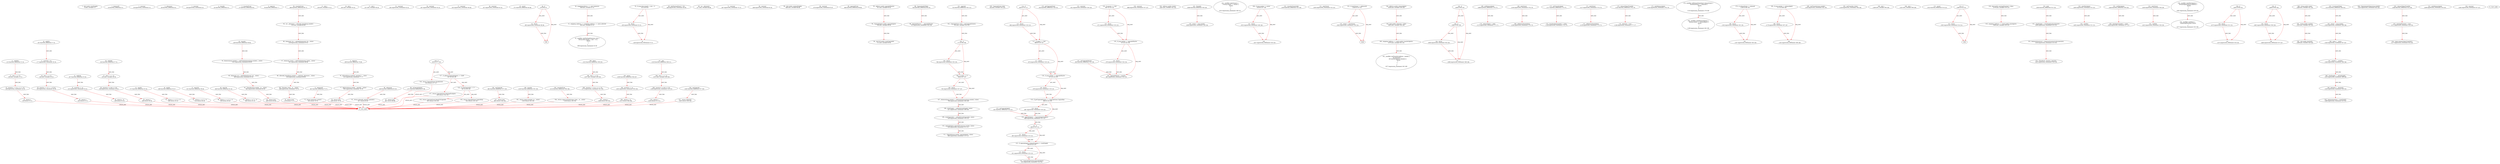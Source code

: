 digraph  {
9 [label="1_ uint public totalSupply;\n9-new_variable-2-2", type_label=new_variable];
14 [label="2_ balanceOf\n14-function_definition-3-3", type_label=function_definition];
20 [label="2_ constant\n20-expression_statement-3-3", type_label=expression_statement];
26 [label="3_ allowance\n26-function_definition-4-4", type_label=function_definition];
36 [label="3_ constant\n36-expression_statement-4-4", type_label=expression_statement];
42 [label="4_ transfer\n42-function_definition-5-5", type_label=function_definition];
57 [label="5_ transferFrom\n57-function_definition-6-6", type_label=function_definition];
76 [label="6_ approve\n76-function_definition-7-7", type_label=function_definition];
122 [label="11_ safeMul\n122-function_definition-12-16", type_label=function_definition];
138 [label="12_ uint c = a * b;\n138-new_variable-13-13", type_label=new_variable];
139 [label="12_ uint c\n139-new_variable-13-13", type_label=new_variable];
146 [label="13_ assert(a == 0 || c / a == b);\n146-expression_statement-14-14", type_label=expression_statement];
159 [label="14_ return c;\n159-return-15-15", type_label=return];
161 [label="16_ safeDiv\n161-function_definition-17-22", type_label=function_definition];
177 [label="17_ assert(b > 0);\n177-expression_statement-18-18", type_label=expression_statement];
184 [label="18_ uint c = a / b;\n184-new_variable-19-19", type_label=new_variable];
185 [label="18_ uint c\n185-new_variable-19-19", type_label=new_variable];
192 [label="19_ assert(a == b * c + a % b);\n192-expression_statement-20-20", type_label=expression_statement];
205 [label="20_ return c;\n205-return-21-21", type_label=return];
207 [label="22_ safeSub\n207-function_definition-23-26", type_label=function_definition];
223 [label="23_ assert(b <= a);\n223-expression_statement-24-24", type_label=expression_statement];
230 [label="24_ return a - b;\n230-return-25-25", type_label=return];
234 [label="26_ safeAdd\n234-function_definition-27-31", type_label=function_definition];
250 [label="27_ uint c = a + b;\n250-new_variable-28-28", type_label=new_variable];
251 [label="27_ uint c\n251-new_variable-28-28", type_label=new_variable];
258 [label="28_ assert(c>=a && c>=b);\n258-expression_statement-29-29", type_label=expression_statement];
269 [label="29_ return c;\n269-return-30-30", type_label=return];
271 [label="31_ max64\n271-function_definition-32-34", type_label=function_definition];
282 [label="31_ constant\n282-expression_statement-32-32", type_label=expression_statement];
289 [label="32_ return a >= b ? a : b;\n289-return-33-33", type_label=return];
296 [label="34_ min64\n296-function_definition-35-37", type_label=function_definition];
307 [label="34_ constant\n307-expression_statement-35-35", type_label=expression_statement];
314 [label="35_ return a < b ? a : b;\n314-return-36-36", type_label=return];
321 [label="37_ max256\n321-function_definition-38-40", type_label=function_definition];
332 [label="37_ constant\n332-expression_statement-38-38", type_label=expression_statement];
339 [label="38_ return a >= b ? a : b;\n339-return-39-39", type_label=return];
346 [label="40_ min256\n346-function_definition-41-43", type_label=function_definition];
357 [label="40_ constant\n357-expression_statement-41-41", type_label=expression_statement];
364 [label="41_ return a < b ? a : b;\n364-return-42-42", type_label=return];
371 [label="43_ assert\n371-function_definition-44-48", type_label=function_definition];
379 [label="44_ if\n379-if-45-47", type_label=if];
383 [label="45_ throw;\n383-expression_statement-46-46", type_label=expression_statement];
394 [label="50_ mapping(address => uint) balances;\n394-new_variable-51-51", type_label=new_variable];
400 [label="51_ mapping (address => mapping (address => uint)) allowed;\n400-new_variable-52-52", type_label=new_variable];
408 [label="52_ modifier onlyPayloadSize(uint size) {\n     if(msg.data.length < size + 4) {\n       throw;\n     }\n     _;\n  }\n408-expression_statement-53-58", type_label=expression_statement];
415 [label="53_ if_msg.data.length < size + 4\n415-if-54-56", type_label=if];
426 [label="54_ throw;\n426-expression_statement-55-55", type_label=expression_statement];
428 [label="56_ _;\n428-expression_statement-57-57", type_label=expression_statement];
430 [label="58_ transfer\n430-function_definition-59-64", type_label=function_definition];
440 [label="58_ onlyPayloadSize(2 * 32)\n440-expression_statement-59-59", type_label=expression_statement];
452 [label="59_ balances[msg.sender] = safeSub(balances[msg.sender], _value);\n452-expression_statement-60-60", type_label=expression_statement];
469 [label="60_ balances[_to] = safeAdd(balances[_to], _value);\n469-expression_statement-61-61", type_label=expression_statement];
482 [label="61_ Transfer(msg.sender, _to, _value);\n482-expression_statement-62-62", type_label=expression_statement];
493 [label="62_ return true;\n493-return-63-63", type_label=return];
496 [label="64_ transferFrom\n496-function_definition-65-72", type_label=function_definition];
516 [label="65_ var _allowance = allowed[_from][msg.sender];\n516-new_variable-66-66", type_label=new_variable];
517 [label="65_ var _allowance\n517-new_variable-66-66", type_label=new_variable];
528 [label="66_ balances[_to] = safeAdd(balances[_to], _value);\n528-expression_statement-67-67", type_label=expression_statement];
541 [label="67_ balances[_from] = safeSub(balances[_from], _value);\n541-expression_statement-68-68", type_label=expression_statement];
554 [label="68_ allowed[_from][msg.sender] = safeSub(_allowance, _value);\n554-expression_statement-69-69", type_label=expression_statement];
569 [label="69_ Transfer(_from, _to, _value);\n569-expression_statement-70-70", type_label=expression_statement];
578 [label="70_ return true;\n578-return-71-71", type_label=return];
581 [label="72_ balanceOf\n581-function_definition-73-75", type_label=function_definition];
587 [label="72_ constant\n587-expression_statement-73-73", type_label=expression_statement];
595 [label="73_ return balances[_owner];\n595-return-74-74", type_label=return];
599 [label="75_ approve\n599-function_definition-76-80", type_label=function_definition];
615 [label="76_ allowed[msg.sender][_spender] = _value;\n615-expression_statement-77-77", type_label=expression_statement];
625 [label="77_ Approval(msg.sender, _spender, _value);\n625-expression_statement-78-78", type_label=expression_statement];
636 [label="78_ return true;\n636-return-79-79", type_label=return];
639 [label="80_ allowance\n639-function_definition-81-83", type_label=function_definition];
649 [label="80_ constant\n649-expression_statement-81-81", type_label=expression_statement];
657 [label="81_ return allowed[_owner][_spender];\n657-return-82-82", type_label=return];
666 [label="85_ uint public originalSupply;\n666-new_variable-86-86", type_label=new_variable];
671 [label="86_ isUpgradeAgent\n671-function_definition-87-89", type_label=function_definition];
674 [label="86_ constant\n674-expression_statement-87-87", type_label=expression_statement];
681 [label="87_ return true;\n681-return-88-88", type_label=return];
684 [label="89_ upgradeFrom\n684-function_definition-90-90", type_label=function_definition];
701 [label="92_ address public upgradeMaster;\n701-new_variable-93-93", type_label=new_variable];
706 [label="93_ UpgradeAgent public upgradeAgent;\n706-new_variable-94-94", type_label=new_variable];
712 [label="94_ uint256 public totalUpgraded;\n712-new_variable-95-95", type_label=new_variable];
744 [label="98_ UpgradeableToken\n744-function_definition-99-101", type_label=function_definition];
751 [label="99_ upgradeMaster = _upgradeMaster;\n751-expression_statement-100-100", type_label=expression_statement];
755 [label="101_ upgrade\n755-function_definition-102-113", type_label=function_definition];
763 [label="102_ UpgradeState state = getUpgradeState();\n763-new_variable-103-103", type_label=new_variable];
764 [label="102_ UpgradeState state\n764-new_variable-103-103", type_label=new_variable];
771 [label="103_ if\n771-if-104-106", type_label=if];
786 [label="104_ throw;\n786-expression_statement-105-105", type_label=expression_statement];
788 [label="106_ if_value == 0\n788-if-107-107", type_label=if];
792 [label="106_ throw;\n792-expression_statement-107-107", type_label=expression_statement];
794 [label="107_ balances[msg.sender] = safeSub(balances[msg.sender], value);\n794-expression_statement-108-108", type_label=expression_statement];
811 [label="108_ totalSupply = safeSub(totalSupply, value);\n811-expression_statement-109-109", type_label=expression_statement];
820 [label="109_ totalUpgraded = safeAdd(totalUpgraded, value);\n820-expression_statement-110-110", type_label=expression_statement];
829 [label="110_ upgradeAgent.upgradeFrom(msg.sender, value);\n829-expression_statement-111-111", type_label=expression_statement];
840 [label="111_ Upgrade(msg.sender, upgradeAgent, value);\n840-expression_statement-112-112", type_label=expression_statement];
851 [label="113_ setUpgradeAgent\n851-function_definition-114-125", type_label=function_definition];
859 [label="114_ if\n859-if-115-117", type_label=if];
864 [label="115_ throw;\n864-expression_statement-116-116", type_label=expression_statement];
866 [label="117_ if_agent == 0x0\n866-if-118-118", type_label=if];
870 [label="117_ throw;\n870-expression_statement-118-118", type_label=expression_statement];
872 [label="118_ if_msg.sender != upgradeMaster\n872-if-119-119", type_label=if];
878 [label="118_ throw;\n878-expression_statement-119-119", type_label=expression_statement];
880 [label="119_ if_getUpgradeState() == UpgradeState.Upgrading\n880-if-120-120", type_label=if];
887 [label="119_ throw;\n887-expression_statement-120-120", type_label=expression_statement];
889 [label="120_ upgradeAgent = UpgradeAgent(agent);\n889-expression_statement-121-121", type_label=expression_statement];
896 [label="121_ if\n896-if-122-122", type_label=if];
902 [label="121_ throw;\n902-expression_statement-122-122", type_label=expression_statement];
904 [label="122_ if_upgradeAgent.originalSupply() != totalSupply\n904-if-123-123", type_label=if];
911 [label="122_ throw;\n911-expression_statement-123-123", type_label=expression_statement];
913 [label="123_ UpgradeAgentSet(upgradeAgent);\n913-expression_statement-124-124", type_label=expression_statement];
918 [label="125_ getUpgradeState\n918-function_definition-126-131", type_label=function_definition];
921 [label="125_ constant\n921-expression_statement-126-126", type_label=expression_statement];
929 [label="126_ if\n929-if-127-130", type_label=if];
933 [label="126_ return UpgradeState.NotAllowed;\n933-return-127-127", type_label=return];
937 [label="127_ if_address(upgradeAgent) == 0x00\n937-if-128-130", type_label=if];
943 [label="127_ return UpgradeState.WaitingForAgent;\n943-return-128-128", type_label=return];
947 [label="128_ if_totalUpgraded == 0\n947-if-129-130", type_label=if];
951 [label="128_ return UpgradeState.ReadyToUpgrade;\n951-return-129-129", type_label=return];
955 [label="129_ return UpgradeState.Upgrading;\n955-return-130-130", type_label=return];
959 [label="131_ setUpgradeMaster\n959-function_definition-132-136", type_label=function_definition];
967 [label="132_ if_master == 0x0\n967-if-133-133", type_label=if];
971 [label="132_ throw;\n971-expression_statement-133-133", type_label=expression_statement];
973 [label="133_ if_msg.sender != upgradeMaster\n973-if-134-134", type_label=if];
979 [label="133_ throw;\n979-expression_statement-134-134", type_label=expression_statement];
981 [label="134_ upgradeMaster = master;\n981-expression_statement-135-135", type_label=expression_statement];
985 [label="136_ canUpgrade\n985-function_definition-137-139", type_label=function_definition];
988 [label="136_ constant\n988-expression_statement-137-137", type_label=expression_statement];
995 [label="137_ return true;\n995-return-138-138", type_label=return];
1001 [label="141_ address public owner;\n1001-new_variable-142-142", type_label=new_variable];
1006 [label="142_ Ownable\n1006-function_definition-143-145", type_label=function_definition];
1009 [label="143_ owner = msg.sender;\n1009-expression_statement-144-144", type_label=expression_statement];
1015 [label="145_ modifier onlyOwner() {\n    if (msg.sender != owner) {\n      throw;\n    }\n    _;\n  }\n1015-expression_statement-146-151", type_label=expression_statement];
1018 [label="146_ if_msg.sender != owner\n1018-if-147-149", type_label=if];
1025 [label="147_ throw;\n1025-expression_statement-148-148", type_label=expression_statement];
1027 [label="149_ _;\n1027-expression_statement-150-150", type_label=expression_statement];
1029 [label="151_ transferOwnership\n1029-function_definition-152-156", type_label=function_definition];
1035 [label="151_ onlyOwner\n1035-expression_statement-152-152", type_label=expression_statement];
1038 [label="152_ if_newOwner != address(0)\n1038-if-153-155", type_label=if];
1045 [label="153_ owner = newOwner;\n1045-expression_statement-154-154", type_label=expression_statement];
1058 [label="158_ address public releaseAgent;\n1058-new_variable-159-159", type_label=new_variable];
1063 [label="159_ bool public released = false;\n1063-new_variable-160-160", type_label=new_variable];
1070 [label="160_ mapping (address => bool) public transferAgents;\n1070-new_variable-161-161", type_label=new_variable];
1077 [label="161_ modifier canTransfer(address _sender) {\n    if(!released) {\n        if(!transferAgents[_sender]) {\n            throw;\n        }\n    }\n    _;\n  }\n1077-expression_statement-162-169", type_label=expression_statement];
1084 [label="162_ if\n1084-if-163-167", type_label=if];
1088 [label="163_ if\n1088-if-164-166", type_label=if];
1094 [label="164_ throw;\n1094-expression_statement-165-165", type_label=expression_statement];
1096 [label="167_ _;\n1096-expression_statement-168-168", type_label=expression_statement];
1098 [label="169_ setReleaseAgent\n1098-function_definition-170-172", type_label=function_definition];
1104 [label="169_ onlyOwner\n1104-expression_statement-170-170", type_label=expression_statement];
1106 [label="169_ inReleaseState(false)\n1106-expression_statement-170-170", type_label=expression_statement];
1113 [label="170_ releaseAgent = addr;\n1113-expression_statement-171-171", type_label=expression_statement];
1117 [label="172_ setTransferAgent\n1117-function_definition-173-175", type_label=function_definition];
1127 [label="172_ onlyOwner\n1127-expression_statement-173-173", type_label=expression_statement];
1129 [label="172_ inReleaseState(false)\n1129-expression_statement-173-173", type_label=expression_statement];
1136 [label="173_ transferAgents[addr] = state;\n1136-expression_statement-174-174", type_label=expression_statement];
1142 [label="175_ releaseTokenTransfer\n1142-function_definition-176-178", type_label=function_definition];
1145 [label="175_ onlyReleaseAgent\n1145-expression_statement-176-176", type_label=expression_statement];
1148 [label="176_ released = true;\n1148-expression_statement-177-177", type_label=expression_statement];
1153 [label="178_ modifier inReleaseState(bool releaseState) {\n    if(releaseState != released) {\n        throw;\n    }\n    _;\n  }\n1153-expression_statement-179-184", type_label=expression_statement];
1160 [label="179_ if_releaseState != released\n1160-if-180-182", type_label=if];
1165 [label="180_ throw;\n1165-expression_statement-181-181", type_label=expression_statement];
1167 [label="182_ _;\n1167-expression_statement-183-183", type_label=expression_statement];
1169 [label="184_ modifier onlyReleaseAgent() {\n    if(msg.sender != releaseAgent) {\n        throw;\n    }\n    _;\n  }\n1169-expression_statement-185-190", type_label=expression_statement];
1172 [label="185_ if_msg.sender != releaseAgent\n1172-if-186-188", type_label=if];
1179 [label="186_ throw;\n1179-expression_statement-187-187", type_label=expression_statement];
1181 [label="188_ _;\n1181-expression_statement-189-189", type_label=expression_statement];
1183 [label="190_ transfer\n1183-function_definition-191-193", type_label=function_definition];
1193 [label="190_ canTransfer(msg.sender)\n1193-expression_statement-191-191", type_label=expression_statement];
1205 [label="191_ return super.transfer(_to, _value);\n1205-return-192-192", type_label=return];
1214 [label="193_ transferFrom\n1214-function_definition-194-196", type_label=function_definition];
1228 [label="193_ canTransfer(_from)\n1228-expression_statement-194-194", type_label=expression_statement];
1238 [label="194_ return super.transferFrom(_from, _to, _value);\n1238-return-195-195", type_label=return];
1252 [label="198_ times\n1252-function_definition-199-203", type_label=function_definition];
1267 [label="199_ uint c = a * b;\n1267-new_variable-200-200", type_label=new_variable];
1268 [label="199_ uint c\n1268-new_variable-200-200", type_label=new_variable];
1275 [label="200_ assert(a == 0 || c / a == b);\n1275-expression_statement-201-201", type_label=expression_statement];
1288 [label="201_ return c;\n1288-return-202-202", type_label=return];
1290 [label="203_ minus\n1290-function_definition-204-207", type_label=function_definition];
1305 [label="204_ assert(b <= a);\n1305-expression_statement-205-205", type_label=expression_statement];
1312 [label="205_ return a - b;\n1312-return-206-206", type_label=return];
1316 [label="207_ plus\n1316-function_definition-208-212", type_label=function_definition];
1331 [label="208_ uint c = a + b;\n1331-new_variable-209-209", type_label=new_variable];
1332 [label="208_ uint c\n1332-new_variable-209-209", type_label=new_variable];
1339 [label="209_ assert(c>=a && c>=b);\n1339-expression_statement-210-210", type_label=expression_statement];
1350 [label="210_ return c;\n1350-return-211-211", type_label=return];
1352 [label="212_ assert\n1352-function_definition-213-215", type_label=function_definition];
1360 [label="213_ if\n1360-if-214-214", type_label=if];
1363 [label="213_ throw;\n1363-expression_statement-214-214", type_label=expression_statement];
1379 [label="218_ bool public mintingFinished = false;\n1379-new_variable-219-219", type_label=new_variable];
1386 [label="219_ mapping (address => bool) public mintAgents;\n1386-new_variable-220-220", type_label=new_variable];
1393 [label="220_ mint\n1393-function_definition-221-225", type_label=function_definition];
1403 [label="220_ onlyMintAgent\n1403-expression_statement-221-221", type_label=expression_statement];
1405 [label="220_ canMint\n1405-expression_statement-221-221", type_label=expression_statement];
1409 [label="221_ totalSupply = totalSupply.plus(amount);\n1409-expression_statement-222-222", type_label=expression_statement];
1418 [label="222_ balances[receiver] = balances[receiver].plus(amount);\n1418-expression_statement-223-223", type_label=expression_statement];
1431 [label="223_ Transfer(0, receiver, amount);\n1431-expression_statement-224-224", type_label=expression_statement];
1440 [label="225_ setMintAgent\n1440-function_definition-226-228", type_label=function_definition];
1450 [label="225_ onlyOwner\n1450-expression_statement-226-226", type_label=expression_statement];
1452 [label="225_ canMint\n1452-expression_statement-226-226", type_label=expression_statement];
1456 [label="226_ mintAgents[addr] = state;\n1456-expression_statement-227-227", type_label=expression_statement];
1462 [label="228_ modifier onlyMintAgent() {\n    if(!mintAgents[msg.sender]) {\n        throw;\n    }\n    _;\n  }\n1462-expression_statement-229-234", type_label=expression_statement];
1465 [label="229_ if\n1465-if-230-232", type_label=if];
1473 [label="230_ throw;\n1473-expression_statement-231-231", type_label=expression_statement];
1475 [label="232_ _;\n1475-expression_statement-233-233", type_label=expression_statement];
1477 [label="234_ modifier canMint() {\n    if(mintingFinished) throw;\n    _;\n  }\n1477-expression_statement-235-238", type_label=expression_statement];
1480 [label="235_ if\n1480-if-236-236", type_label=if];
1482 [label="235_ throw;\n1482-expression_statement-236-236", type_label=expression_statement];
1484 [label="236_ _;\n1484-expression_statement-237-237", type_label=expression_statement];
1498 [label="240_ string public name;\n1498-new_variable-241-241", type_label=new_variable];
1503 [label="241_ string public symbol;\n1503-new_variable-242-242", type_label=new_variable];
1508 [label="242_ uint public decimals;\n1508-new_variable-243-243", type_label=new_variable];
1513 [label="243_ CrowdsaleToken\n1513-function_definition-244-252", type_label=function_definition];
1531 [label="244_ UpgradeableToken(msg.sender)\n1531-expression_statement-245-245", type_label=expression_statement];
1538 [label="245_ owner = msg.sender;\n1538-expression_statement-246-246", type_label=expression_statement];
1544 [label="246_ name = _name;\n1544-expression_statement-247-247", type_label=expression_statement];
1548 [label="247_ symbol = _symbol;\n1548-expression_statement-248-248", type_label=expression_statement];
1552 [label="248_ totalSupply = _initialSupply;\n1552-expression_statement-249-249", type_label=expression_statement];
1556 [label="249_ decimals = _decimals;\n1556-expression_statement-250-250", type_label=expression_statement];
1560 [label="250_ balances[owner] = totalSupply;\n1560-expression_statement-251-251", type_label=expression_statement];
1566 [label="252_ releaseTokenTransfer\n1566-function_definition-253-256", type_label=function_definition];
1569 [label="252_ onlyReleaseAgent\n1569-expression_statement-253-253", type_label=expression_statement];
1572 [label="253_ mintingFinished = true;\n1572-expression_statement-254-254", type_label=expression_statement];
1577 [label="254_ super.releaseTokenTransfer();\n1577-expression_statement-255-255", type_label=expression_statement];
1582 [label="256_ canUpgrade\n1582-function_definition-257-259", type_label=function_definition];
1585 [label="256_ constant\n1585-expression_statement-257-257", type_label=expression_statement];
1592 [label="257_ return released;\n1592-return-258-258", type_label=return];
1 [label="0_ start_node", type_label=start];
2 [label="0_ exit_node", type_label=exit];
385;
1049;
1365;
122 -> 138  [color=red, controlflow_type=next_line, edge_type=CFG_edge, key=0, label=next_line];
138 -> 146  [color=red, controlflow_type=next_line, edge_type=CFG_edge, key=0, label=next_line];
146 -> 159  [color=red, controlflow_type=next_line, edge_type=CFG_edge, key=0, label=next_line];
159 -> 2  [color=red, controlflow_type=return_exit, edge_type=CFG_edge, key=0, label=return_exit];
161 -> 177  [color=red, controlflow_type=next_line, edge_type=CFG_edge, key=0, label=next_line];
177 -> 184  [color=red, controlflow_type=next_line, edge_type=CFG_edge, key=0, label=next_line];
184 -> 192  [color=red, controlflow_type=next_line, edge_type=CFG_edge, key=0, label=next_line];
192 -> 205  [color=red, controlflow_type=next_line, edge_type=CFG_edge, key=0, label=next_line];
205 -> 2  [color=red, controlflow_type=return_exit, edge_type=CFG_edge, key=0, label=return_exit];
207 -> 223  [color=red, controlflow_type=next_line, edge_type=CFG_edge, key=0, label=next_line];
223 -> 230  [color=red, controlflow_type=next_line, edge_type=CFG_edge, key=0, label=next_line];
230 -> 2  [color=red, controlflow_type=return_exit, edge_type=CFG_edge, key=0, label=return_exit];
234 -> 250  [color=red, controlflow_type=next_line, edge_type=CFG_edge, key=0, label=next_line];
250 -> 258  [color=red, controlflow_type=next_line, edge_type=CFG_edge, key=0, label=next_line];
258 -> 269  [color=red, controlflow_type=next_line, edge_type=CFG_edge, key=0, label=next_line];
269 -> 2  [color=red, controlflow_type=return_exit, edge_type=CFG_edge, key=0, label=return_exit];
271 -> 289  [color=red, controlflow_type=next_line, edge_type=CFG_edge, key=0, label=next_line];
289 -> 2  [color=red, controlflow_type=return_exit, edge_type=CFG_edge, key=0, label=return_exit];
296 -> 314  [color=red, controlflow_type=next_line, edge_type=CFG_edge, key=0, label=next_line];
314 -> 2  [color=red, controlflow_type=return_exit, edge_type=CFG_edge, key=0, label=return_exit];
321 -> 339  [color=red, controlflow_type=next_line, edge_type=CFG_edge, key=0, label=next_line];
339 -> 2  [color=red, controlflow_type=return_exit, edge_type=CFG_edge, key=0, label=return_exit];
346 -> 364  [color=red, controlflow_type=next_line, edge_type=CFG_edge, key=0, label=next_line];
364 -> 2  [color=red, controlflow_type=return_exit, edge_type=CFG_edge, key=0, label=return_exit];
379 -> 383  [color=red, controlflow_type=pos_next, edge_type=CFG_edge, key=0, label=pos_next];
379 -> 385  [color=red, controlflow_type=neg_next, edge_type=CFG_edge, key=0, label=neg_next];
383 -> 385  [color=red, controlflow_type=next_line, edge_type=CFG_edge, key=0, label=next_line];
394 -> 400  [color=red, controlflow_type=next_line, edge_type=CFG_edge, key=0, label=next_line];
400 -> 408  [color=red, controlflow_type=next_line, edge_type=CFG_edge, key=0, label=next_line];
415 -> 426  [color=red, controlflow_type=pos_next, edge_type=CFG_edge, key=0, label=pos_next];
415 -> 428  [color=red, controlflow_type=neg_next, edge_type=CFG_edge, key=0, label=neg_next];
426 -> 428  [color=red, controlflow_type=next_line, edge_type=CFG_edge, key=0, label=next_line];
430 -> 452  [color=red, controlflow_type=next_line, edge_type=CFG_edge, key=0, label=next_line];
452 -> 469  [color=red, controlflow_type=next_line, edge_type=CFG_edge, key=0, label=next_line];
469 -> 482  [color=red, controlflow_type=next_line, edge_type=CFG_edge, key=0, label=next_line];
482 -> 493  [color=red, controlflow_type=next_line, edge_type=CFG_edge, key=0, label=next_line];
493 -> 2  [color=red, controlflow_type=return_exit, edge_type=CFG_edge, key=0, label=return_exit];
496 -> 516  [color=red, controlflow_type=next_line, edge_type=CFG_edge, key=0, label=next_line];
516 -> 528  [color=red, controlflow_type=next_line, edge_type=CFG_edge, key=0, label=next_line];
528 -> 541  [color=red, controlflow_type=next_line, edge_type=CFG_edge, key=0, label=next_line];
541 -> 554  [color=red, controlflow_type=next_line, edge_type=CFG_edge, key=0, label=next_line];
554 -> 569  [color=red, controlflow_type=next_line, edge_type=CFG_edge, key=0, label=next_line];
569 -> 578  [color=red, controlflow_type=next_line, edge_type=CFG_edge, key=0, label=next_line];
578 -> 2  [color=red, controlflow_type=return_exit, edge_type=CFG_edge, key=0, label=return_exit];
581 -> 595  [color=red, controlflow_type=next_line, edge_type=CFG_edge, key=0, label=next_line];
595 -> 2  [color=red, controlflow_type=return_exit, edge_type=CFG_edge, key=0, label=return_exit];
599 -> 615  [color=red, controlflow_type=next_line, edge_type=CFG_edge, key=0, label=next_line];
615 -> 625  [color=red, controlflow_type=next_line, edge_type=CFG_edge, key=0, label=next_line];
625 -> 636  [color=red, controlflow_type=next_line, edge_type=CFG_edge, key=0, label=next_line];
636 -> 2  [color=red, controlflow_type=return_exit, edge_type=CFG_edge, key=0, label=return_exit];
639 -> 657  [color=red, controlflow_type=next_line, edge_type=CFG_edge, key=0, label=next_line];
657 -> 2  [color=red, controlflow_type=return_exit, edge_type=CFG_edge, key=0, label=return_exit];
671 -> 681  [color=red, controlflow_type=next_line, edge_type=CFG_edge, key=0, label=next_line];
681 -> 2  [color=red, controlflow_type=return_exit, edge_type=CFG_edge, key=0, label=return_exit];
701 -> 706  [color=red, controlflow_type=next_line, edge_type=CFG_edge, key=0, label=next_line];
706 -> 712  [color=red, controlflow_type=next_line, edge_type=CFG_edge, key=0, label=next_line];
744 -> 751  [color=red, controlflow_type=next_line, edge_type=CFG_edge, key=0, label=next_line];
755 -> 763  [color=red, controlflow_type=next_line, edge_type=CFG_edge, key=0, label=next_line];
763 -> 771  [color=red, controlflow_type=next_line, edge_type=CFG_edge, key=0, label=next_line];
771 -> 786  [color=red, controlflow_type=pos_next, edge_type=CFG_edge, key=0, label=pos_next];
771 -> 788  [color=red, controlflow_type=neg_next, edge_type=CFG_edge, key=0, label=neg_next];
786 -> 788  [color=red, controlflow_type=next_line, edge_type=CFG_edge, key=0, label=next_line];
788 -> 792  [color=red, controlflow_type=pos_next, edge_type=CFG_edge, key=0, label=pos_next];
788 -> 794  [color=red, controlflow_type=neg_next, edge_type=CFG_edge, key=0, label=neg_next];
792 -> 794  [color=red, controlflow_type=next_line, edge_type=CFG_edge, key=0, label=next_line];
794 -> 811  [color=red, controlflow_type=next_line, edge_type=CFG_edge, key=0, label=next_line];
811 -> 820  [color=red, controlflow_type=next_line, edge_type=CFG_edge, key=0, label=next_line];
820 -> 829  [color=red, controlflow_type=next_line, edge_type=CFG_edge, key=0, label=next_line];
829 -> 840  [color=red, controlflow_type=next_line, edge_type=CFG_edge, key=0, label=next_line];
851 -> 889  [color=red, controlflow_type=next_line, edge_type=CFG_edge, key=0, label=next_line];
859 -> 864  [color=red, controlflow_type=pos_next, edge_type=CFG_edge, key=0, label=pos_next];
859 -> 866  [color=red, controlflow_type=neg_next, edge_type=CFG_edge, key=0, label=neg_next];
864 -> 866  [color=red, controlflow_type=next_line, edge_type=CFG_edge, key=0, label=next_line];
866 -> 870  [color=red, controlflow_type=pos_next, edge_type=CFG_edge, key=0, label=pos_next];
866 -> 872  [color=red, controlflow_type=neg_next, edge_type=CFG_edge, key=0, label=neg_next];
870 -> 872  [color=red, controlflow_type=next_line, edge_type=CFG_edge, key=0, label=next_line];
872 -> 878  [color=red, controlflow_type=pos_next, edge_type=CFG_edge, key=0, label=pos_next];
872 -> 880  [color=red, controlflow_type=neg_next, edge_type=CFG_edge, key=0, label=neg_next];
878 -> 880  [color=red, controlflow_type=next_line, edge_type=CFG_edge, key=0, label=next_line];
880 -> 887  [color=red, controlflow_type=pos_next, edge_type=CFG_edge, key=0, label=pos_next];
880 -> 889  [color=red, controlflow_type=neg_next, edge_type=CFG_edge, key=0, label=neg_next];
887 -> 889  [color=red, controlflow_type=next_line, edge_type=CFG_edge, key=0, label=next_line];
889 -> 896  [color=red, controlflow_type=next_line, edge_type=CFG_edge, key=0, label=next_line];
896 -> 902  [color=red, controlflow_type=pos_next, edge_type=CFG_edge, key=0, label=pos_next];
896 -> 904  [color=red, controlflow_type=neg_next, edge_type=CFG_edge, key=0, label=neg_next];
902 -> 904  [color=red, controlflow_type=next_line, edge_type=CFG_edge, key=0, label=next_line];
904 -> 911  [color=red, controlflow_type=pos_next, edge_type=CFG_edge, key=0, label=pos_next];
904 -> 913  [color=red, controlflow_type=neg_next, edge_type=CFG_edge, key=0, label=neg_next];
911 -> 913  [color=red, controlflow_type=next_line, edge_type=CFG_edge, key=0, label=next_line];
929 -> 933  [color=red, controlflow_type=pos_next, edge_type=CFG_edge, key=0, label=pos_next];
929 -> 937  [color=red, controlflow_type=neg_next, edge_type=CFG_edge, key=0, label=neg_next];
933 -> 2  [color=red, controlflow_type=return_exit, edge_type=CFG_edge, key=0, label=return_exit];
937 -> 943  [color=red, controlflow_type=pos_next, edge_type=CFG_edge, key=0, label=pos_next];
937 -> 947  [color=red, controlflow_type=neg_next, edge_type=CFG_edge, key=0, label=neg_next];
943 -> 2  [color=red, controlflow_type=return_exit, edge_type=CFG_edge, key=0, label=return_exit];
947 -> 951  [color=red, controlflow_type=pos_next, edge_type=CFG_edge, key=0, label=pos_next];
947 -> 955  [color=red, controlflow_type=neg_next, edge_type=CFG_edge, key=0, label=neg_next];
951 -> 2  [color=red, controlflow_type=return_exit, edge_type=CFG_edge, key=0, label=return_exit];
955 -> 2  [color=red, controlflow_type=return_exit, edge_type=CFG_edge, key=0, label=return_exit];
959 -> 981  [color=red, controlflow_type=next_line, edge_type=CFG_edge, key=0, label=next_line];
967 -> 971  [color=red, controlflow_type=pos_next, edge_type=CFG_edge, key=0, label=pos_next];
967 -> 973  [color=red, controlflow_type=neg_next, edge_type=CFG_edge, key=0, label=neg_next];
971 -> 973  [color=red, controlflow_type=next_line, edge_type=CFG_edge, key=0, label=next_line];
973 -> 979  [color=red, controlflow_type=pos_next, edge_type=CFG_edge, key=0, label=pos_next];
973 -> 981  [color=red, controlflow_type=neg_next, edge_type=CFG_edge, key=0, label=neg_next];
979 -> 981  [color=red, controlflow_type=next_line, edge_type=CFG_edge, key=0, label=next_line];
985 -> 995  [color=red, controlflow_type=next_line, edge_type=CFG_edge, key=0, label=next_line];
995 -> 2  [color=red, controlflow_type=return_exit, edge_type=CFG_edge, key=0, label=return_exit];
1006 -> 1009  [color=red, controlflow_type=next_line, edge_type=CFG_edge, key=0, label=next_line];
1018 -> 1025  [color=red, controlflow_type=pos_next, edge_type=CFG_edge, key=0, label=pos_next];
1018 -> 1027  [color=red, controlflow_type=neg_next, edge_type=CFG_edge, key=0, label=neg_next];
1025 -> 1027  [color=red, controlflow_type=next_line, edge_type=CFG_edge, key=0, label=next_line];
1038 -> 1045  [color=red, controlflow_type=pos_next, edge_type=CFG_edge, key=0, label=pos_next];
1038 -> 1049  [color=red, controlflow_type=neg_next, edge_type=CFG_edge, key=0, label=neg_next];
1045 -> 1049  [color=red, controlflow_type=next_line, edge_type=CFG_edge, key=0, label=next_line];
1058 -> 1063  [color=red, controlflow_type=next_line, edge_type=CFG_edge, key=0, label=next_line];
1063 -> 1070  [color=red, controlflow_type=next_line, edge_type=CFG_edge, key=0, label=next_line];
1070 -> 1077  [color=red, controlflow_type=next_line, edge_type=CFG_edge, key=0, label=next_line];
1084 -> 1088  [color=red, controlflow_type=pos_next, edge_type=CFG_edge, key=0, label=pos_next];
1084 -> 1096  [color=red, controlflow_type=neg_next, edge_type=CFG_edge, key=0, label=neg_next];
1088 -> 1094  [color=red, controlflow_type=pos_next, edge_type=CFG_edge, key=0, label=pos_next];
1088 -> 1096  [color=red, controlflow_type=neg_next, edge_type=CFG_edge, key=0, label=neg_next];
1094 -> 1096  [color=red, controlflow_type=next_line, edge_type=CFG_edge, key=0, label=next_line];
1098 -> 1113  [color=red, controlflow_type=next_line, edge_type=CFG_edge, key=0, label=next_line];
1104 -> 1106  [color=red, controlflow_type=next_line, edge_type=CFG_edge, key=0, label=next_line];
1117 -> 1136  [color=red, controlflow_type=next_line, edge_type=CFG_edge, key=0, label=next_line];
1127 -> 1129  [color=red, controlflow_type=next_line, edge_type=CFG_edge, key=0, label=next_line];
1142 -> 1148  [color=red, controlflow_type=next_line, edge_type=CFG_edge, key=0, label=next_line];
1153 -> 1169  [color=red, controlflow_type=next_line, edge_type=CFG_edge, key=0, label=next_line];
1160 -> 1165  [color=red, controlflow_type=pos_next, edge_type=CFG_edge, key=0, label=pos_next];
1160 -> 1167  [color=red, controlflow_type=neg_next, edge_type=CFG_edge, key=0, label=neg_next];
1165 -> 1167  [color=red, controlflow_type=next_line, edge_type=CFG_edge, key=0, label=next_line];
1172 -> 1179  [color=red, controlflow_type=pos_next, edge_type=CFG_edge, key=0, label=pos_next];
1172 -> 1181  [color=red, controlflow_type=neg_next, edge_type=CFG_edge, key=0, label=neg_next];
1179 -> 1181  [color=red, controlflow_type=next_line, edge_type=CFG_edge, key=0, label=next_line];
1183 -> 1205  [color=red, controlflow_type=next_line, edge_type=CFG_edge, key=0, label=next_line];
1205 -> 2  [color=red, controlflow_type=return_exit, edge_type=CFG_edge, key=0, label=return_exit];
1214 -> 1238  [color=red, controlflow_type=next_line, edge_type=CFG_edge, key=0, label=next_line];
1238 -> 2  [color=red, controlflow_type=return_exit, edge_type=CFG_edge, key=0, label=return_exit];
1252 -> 1267  [color=red, controlflow_type=next_line, edge_type=CFG_edge, key=0, label=next_line];
1267 -> 1275  [color=red, controlflow_type=next_line, edge_type=CFG_edge, key=0, label=next_line];
1275 -> 1288  [color=red, controlflow_type=next_line, edge_type=CFG_edge, key=0, label=next_line];
1288 -> 2  [color=red, controlflow_type=return_exit, edge_type=CFG_edge, key=0, label=return_exit];
1290 -> 1305  [color=red, controlflow_type=next_line, edge_type=CFG_edge, key=0, label=next_line];
1305 -> 1312  [color=red, controlflow_type=next_line, edge_type=CFG_edge, key=0, label=next_line];
1312 -> 2  [color=red, controlflow_type=return_exit, edge_type=CFG_edge, key=0, label=return_exit];
1316 -> 1331  [color=red, controlflow_type=next_line, edge_type=CFG_edge, key=0, label=next_line];
1331 -> 1339  [color=red, controlflow_type=next_line, edge_type=CFG_edge, key=0, label=next_line];
1339 -> 1350  [color=red, controlflow_type=next_line, edge_type=CFG_edge, key=0, label=next_line];
1350 -> 2  [color=red, controlflow_type=return_exit, edge_type=CFG_edge, key=0, label=return_exit];
1360 -> 1363  [color=red, controlflow_type=pos_next, edge_type=CFG_edge, key=0, label=pos_next];
1360 -> 1365  [color=red, controlflow_type=neg_next, edge_type=CFG_edge, key=0, label=neg_next];
1363 -> 1365  [color=red, controlflow_type=next_line, edge_type=CFG_edge, key=0, label=next_line];
1379 -> 1386  [color=red, controlflow_type=next_line, edge_type=CFG_edge, key=0, label=next_line];
1393 -> 1409  [color=red, controlflow_type=next_line, edge_type=CFG_edge, key=0, label=next_line];
1403 -> 1405  [color=red, controlflow_type=next_line, edge_type=CFG_edge, key=0, label=next_line];
1409 -> 1418  [color=red, controlflow_type=next_line, edge_type=CFG_edge, key=0, label=next_line];
1418 -> 1431  [color=red, controlflow_type=next_line, edge_type=CFG_edge, key=0, label=next_line];
1440 -> 1456  [color=red, controlflow_type=next_line, edge_type=CFG_edge, key=0, label=next_line];
1450 -> 1452  [color=red, controlflow_type=next_line, edge_type=CFG_edge, key=0, label=next_line];
1462 -> 1477  [color=red, controlflow_type=next_line, edge_type=CFG_edge, key=0, label=next_line];
1465 -> 1473  [color=red, controlflow_type=pos_next, edge_type=CFG_edge, key=0, label=pos_next];
1465 -> 1475  [color=red, controlflow_type=neg_next, edge_type=CFG_edge, key=0, label=neg_next];
1473 -> 1475  [color=red, controlflow_type=next_line, edge_type=CFG_edge, key=0, label=next_line];
1480 -> 1482  [color=red, controlflow_type=pos_next, edge_type=CFG_edge, key=0, label=pos_next];
1480 -> 1484  [color=red, controlflow_type=neg_next, edge_type=CFG_edge, key=0, label=neg_next];
1482 -> 1484  [color=red, controlflow_type=next_line, edge_type=CFG_edge, key=0, label=next_line];
1498 -> 1503  [color=red, controlflow_type=next_line, edge_type=CFG_edge, key=0, label=next_line];
1503 -> 1508  [color=red, controlflow_type=next_line, edge_type=CFG_edge, key=0, label=next_line];
1513 -> 1538  [color=red, controlflow_type=next_line, edge_type=CFG_edge, key=0, label=next_line];
1538 -> 1544  [color=red, controlflow_type=next_line, edge_type=CFG_edge, key=0, label=next_line];
1544 -> 1548  [color=red, controlflow_type=next_line, edge_type=CFG_edge, key=0, label=next_line];
1548 -> 1552  [color=red, controlflow_type=next_line, edge_type=CFG_edge, key=0, label=next_line];
1552 -> 1556  [color=red, controlflow_type=next_line, edge_type=CFG_edge, key=0, label=next_line];
1556 -> 1560  [color=red, controlflow_type=next_line, edge_type=CFG_edge, key=0, label=next_line];
1566 -> 1572  [color=red, controlflow_type=next_line, edge_type=CFG_edge, key=0, label=next_line];
1572 -> 1577  [color=red, controlflow_type=next_line, edge_type=CFG_edge, key=0, label=next_line];
1582 -> 1592  [color=red, controlflow_type=next_line, edge_type=CFG_edge, key=0, label=next_line];
1592 -> 2  [color=red, controlflow_type=return_exit, edge_type=CFG_edge, key=0, label=return_exit];
}
